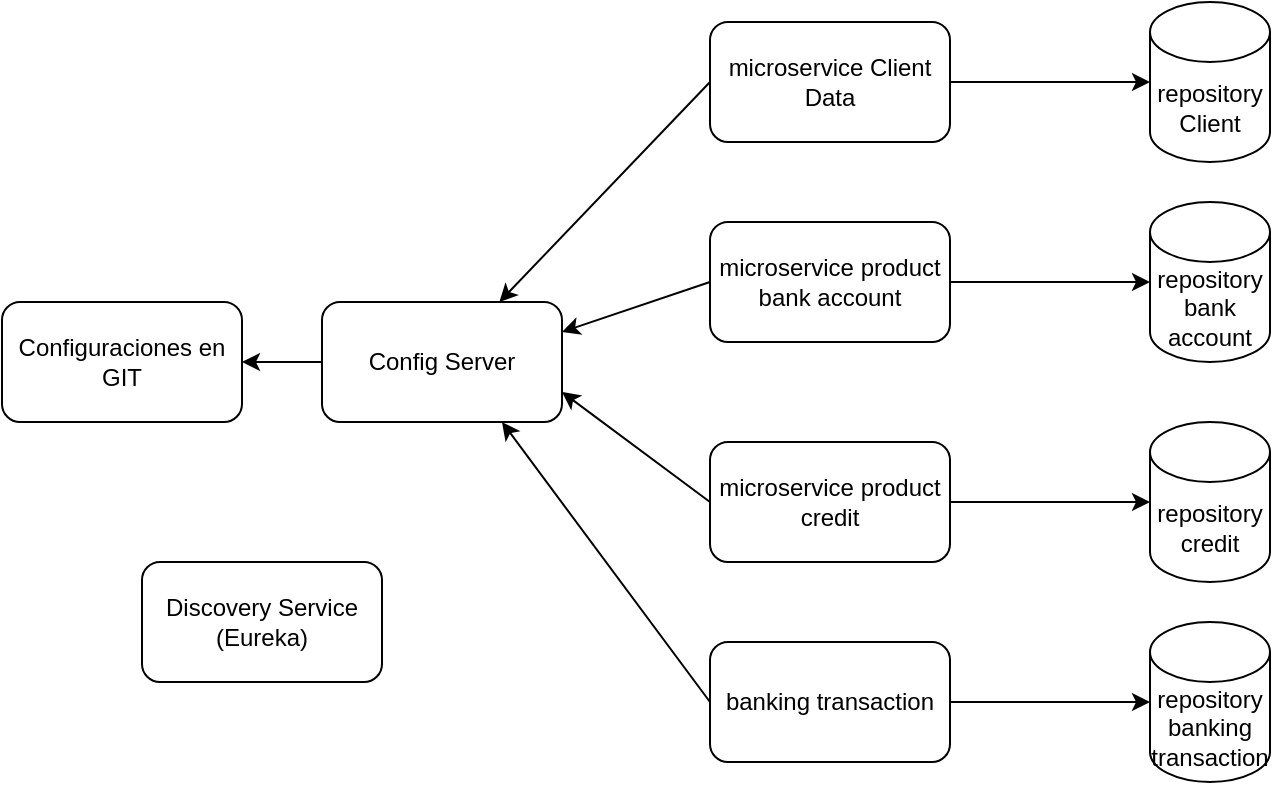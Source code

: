 <mxfile version="20.5.3" type="device"><diagram id="vnU1cRG4JTs58Zdx8lNp" name="Página-1"><mxGraphModel dx="2062" dy="1097" grid="1" gridSize="10" guides="1" tooltips="1" connect="1" arrows="1" fold="1" page="1" pageScale="1" pageWidth="827" pageHeight="1169" math="0" shadow="0"><root><mxCell id="0"/><mxCell id="1" parent="0"/><mxCell id="_WLMAfyhHEyE3Lbxu6Sm-5" style="edgeStyle=orthogonalEdgeStyle;rounded=0;orthogonalLoop=1;jettySize=auto;html=1;entryX=0;entryY=0.5;entryDx=0;entryDy=0;entryPerimeter=0;" parent="1" source="_WLMAfyhHEyE3Lbxu6Sm-1" target="_WLMAfyhHEyE3Lbxu6Sm-3" edge="1"><mxGeometry relative="1" as="geometry"/></mxCell><mxCell id="_WLMAfyhHEyE3Lbxu6Sm-1" value="microservice Client Data" style="rounded=1;whiteSpace=wrap;html=1;" parent="1" vertex="1"><mxGeometry x="414" y="100" width="120" height="60" as="geometry"/></mxCell><mxCell id="_WLMAfyhHEyE3Lbxu6Sm-2" value="microservice product bank account" style="rounded=1;whiteSpace=wrap;html=1;" parent="1" vertex="1"><mxGeometry x="414" y="200" width="120" height="60" as="geometry"/></mxCell><mxCell id="_WLMAfyhHEyE3Lbxu6Sm-3" value="repository Client" style="shape=cylinder3;whiteSpace=wrap;html=1;boundedLbl=1;backgroundOutline=1;size=15;" parent="1" vertex="1"><mxGeometry x="634" y="90" width="60" height="80" as="geometry"/></mxCell><mxCell id="_WLMAfyhHEyE3Lbxu6Sm-6" value="microservice product credit" style="rounded=1;whiteSpace=wrap;html=1;" parent="1" vertex="1"><mxGeometry x="414" y="310" width="120" height="60" as="geometry"/></mxCell><mxCell id="_WLMAfyhHEyE3Lbxu6Sm-8" value="banking transaction" style="rounded=1;whiteSpace=wrap;html=1;" parent="1" vertex="1"><mxGeometry x="414" y="410" width="120" height="60" as="geometry"/></mxCell><mxCell id="_WLMAfyhHEyE3Lbxu6Sm-9" value="repository bank account" style="shape=cylinder3;whiteSpace=wrap;html=1;boundedLbl=1;backgroundOutline=1;size=15;" parent="1" vertex="1"><mxGeometry x="634" y="190" width="60" height="80" as="geometry"/></mxCell><mxCell id="_WLMAfyhHEyE3Lbxu6Sm-10" value="repository credit" style="shape=cylinder3;whiteSpace=wrap;html=1;boundedLbl=1;backgroundOutline=1;size=15;" parent="1" vertex="1"><mxGeometry x="634" y="300" width="60" height="80" as="geometry"/></mxCell><mxCell id="_WLMAfyhHEyE3Lbxu6Sm-11" value="repository banking transaction" style="shape=cylinder3;whiteSpace=wrap;html=1;boundedLbl=1;backgroundOutline=1;size=15;" parent="1" vertex="1"><mxGeometry x="634" y="400" width="60" height="80" as="geometry"/></mxCell><mxCell id="_WLMAfyhHEyE3Lbxu6Sm-13" value="" style="endArrow=classic;html=1;rounded=0;exitX=1;exitY=0.5;exitDx=0;exitDy=0;entryX=0;entryY=0.5;entryDx=0;entryDy=0;entryPerimeter=0;" parent="1" source="_WLMAfyhHEyE3Lbxu6Sm-2" target="_WLMAfyhHEyE3Lbxu6Sm-9" edge="1"><mxGeometry width="50" height="50" relative="1" as="geometry"><mxPoint x="534" y="280" as="sourcePoint"/><mxPoint x="584" y="230" as="targetPoint"/></mxGeometry></mxCell><mxCell id="_WLMAfyhHEyE3Lbxu6Sm-14" value="" style="endArrow=classic;html=1;rounded=0;entryX=0;entryY=0.5;entryDx=0;entryDy=0;entryPerimeter=0;" parent="1" target="_WLMAfyhHEyE3Lbxu6Sm-10" edge="1"><mxGeometry width="50" height="50" relative="1" as="geometry"><mxPoint x="534" y="340" as="sourcePoint"/><mxPoint x="584" y="290" as="targetPoint"/></mxGeometry></mxCell><mxCell id="_WLMAfyhHEyE3Lbxu6Sm-15" value="" style="endArrow=classic;html=1;rounded=0;" parent="1" target="_WLMAfyhHEyE3Lbxu6Sm-11" edge="1"><mxGeometry width="50" height="50" relative="1" as="geometry"><mxPoint x="534" y="440" as="sourcePoint"/><mxPoint x="584" y="390" as="targetPoint"/></mxGeometry></mxCell><mxCell id="-Nxvp9K1RUzOK38Ux2BW-11" style="edgeStyle=orthogonalEdgeStyle;rounded=0;orthogonalLoop=1;jettySize=auto;html=1;exitX=0;exitY=0.5;exitDx=0;exitDy=0;entryX=1;entryY=0.5;entryDx=0;entryDy=0;" edge="1" parent="1" source="-Nxvp9K1RUzOK38Ux2BW-1" target="-Nxvp9K1RUzOK38Ux2BW-10"><mxGeometry relative="1" as="geometry"/></mxCell><mxCell id="-Nxvp9K1RUzOK38Ux2BW-1" value="Config Server" style="rounded=1;whiteSpace=wrap;html=1;" vertex="1" parent="1"><mxGeometry x="220" y="240" width="120" height="60" as="geometry"/></mxCell><mxCell id="-Nxvp9K1RUzOK38Ux2BW-3" value="" style="endArrow=classic;html=1;rounded=0;exitX=0;exitY=0.5;exitDx=0;exitDy=0;" edge="1" parent="1" source="_WLMAfyhHEyE3Lbxu6Sm-1" target="-Nxvp9K1RUzOK38Ux2BW-1"><mxGeometry width="50" height="50" relative="1" as="geometry"><mxPoint x="290" y="420" as="sourcePoint"/><mxPoint x="440" y="540" as="targetPoint"/></mxGeometry></mxCell><mxCell id="-Nxvp9K1RUzOK38Ux2BW-4" value="" style="endArrow=classic;html=1;rounded=0;exitX=0;exitY=0.5;exitDx=0;exitDy=0;entryX=1;entryY=0.25;entryDx=0;entryDy=0;" edge="1" parent="1" source="_WLMAfyhHEyE3Lbxu6Sm-2" target="-Nxvp9K1RUzOK38Ux2BW-1"><mxGeometry width="50" height="50" relative="1" as="geometry"><mxPoint x="424" y="140" as="sourcePoint"/><mxPoint x="318.714" y="250" as="targetPoint"/></mxGeometry></mxCell><mxCell id="-Nxvp9K1RUzOK38Ux2BW-5" value="" style="endArrow=classic;html=1;rounded=0;exitX=0;exitY=0.5;exitDx=0;exitDy=0;entryX=1;entryY=0.75;entryDx=0;entryDy=0;" edge="1" parent="1" source="_WLMAfyhHEyE3Lbxu6Sm-6" target="-Nxvp9K1RUzOK38Ux2BW-1"><mxGeometry width="50" height="50" relative="1" as="geometry"><mxPoint x="424" y="240" as="sourcePoint"/><mxPoint x="350" y="265" as="targetPoint"/></mxGeometry></mxCell><mxCell id="-Nxvp9K1RUzOK38Ux2BW-9" value="" style="endArrow=classic;html=1;rounded=0;exitX=0;exitY=0.5;exitDx=0;exitDy=0;entryX=0.75;entryY=1;entryDx=0;entryDy=0;" edge="1" parent="1" source="_WLMAfyhHEyE3Lbxu6Sm-8" target="-Nxvp9K1RUzOK38Ux2BW-1"><mxGeometry width="50" height="50" relative="1" as="geometry"><mxPoint x="404" y="435" as="sourcePoint"/><mxPoint x="330" y="380" as="targetPoint"/></mxGeometry></mxCell><mxCell id="-Nxvp9K1RUzOK38Ux2BW-10" value="Configuraciones en GIT" style="rounded=1;whiteSpace=wrap;html=1;" vertex="1" parent="1"><mxGeometry x="60" y="240" width="120" height="60" as="geometry"/></mxCell><mxCell id="-Nxvp9K1RUzOK38Ux2BW-12" value="Discovery Service (Eureka)" style="rounded=1;whiteSpace=wrap;html=1;" vertex="1" parent="1"><mxGeometry x="130" y="370" width="120" height="60" as="geometry"/></mxCell></root></mxGraphModel></diagram></mxfile>